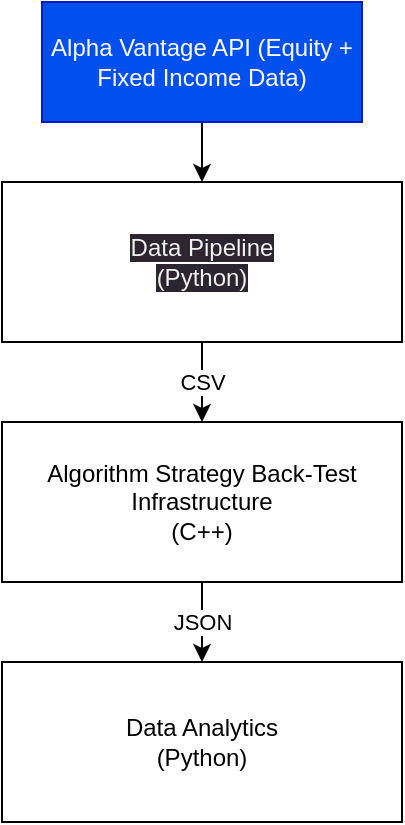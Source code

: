 <mxfile version="20.8.10" type="device"><diagram name="Page-1" id="M9jVB_lldoifSCqzQWsb"><mxGraphModel dx="984" dy="666" grid="1" gridSize="10" guides="1" tooltips="1" connect="1" arrows="1" fold="1" page="1" pageScale="1" pageWidth="850" pageHeight="1100" math="0" shadow="0"><root><mxCell id="0"/><mxCell id="1" parent="0"/><mxCell id="wiHrMHHX-o8PxiFM1CUq-12" value="JSON" style="edgeStyle=none;rounded=0;orthogonalLoop=1;jettySize=auto;html=1;" edge="1" parent="1" source="wiHrMHHX-o8PxiFM1CUq-2" target="wiHrMHHX-o8PxiFM1CUq-4"><mxGeometry relative="1" as="geometry"/></mxCell><mxCell id="wiHrMHHX-o8PxiFM1CUq-2" value="Algorithm Strategy Back-Test Infrastructure&lt;br&gt;(C++)" style="rounded=0;whiteSpace=wrap;html=1;" vertex="1" parent="1"><mxGeometry x="360" y="340" width="200" height="80" as="geometry"/></mxCell><mxCell id="wiHrMHHX-o8PxiFM1CUq-11" value="CSV" style="edgeStyle=none;rounded=0;orthogonalLoop=1;jettySize=auto;html=1;entryX=0.5;entryY=0;entryDx=0;entryDy=0;" edge="1" parent="1" source="wiHrMHHX-o8PxiFM1CUq-3" target="wiHrMHHX-o8PxiFM1CUq-2"><mxGeometry relative="1" as="geometry"/></mxCell><mxCell id="wiHrMHHX-o8PxiFM1CUq-3" value="&lt;span style=&quot;color: rgb(240, 240, 240); font-family: Helvetica; font-size: 12px; font-style: normal; font-variant-ligatures: normal; font-variant-caps: normal; font-weight: 400; letter-spacing: normal; orphans: 2; text-align: center; text-indent: 0px; text-transform: none; widows: 2; word-spacing: 0px; -webkit-text-stroke-width: 0px; background-color: rgb(42, 37, 47); text-decoration-thickness: initial; text-decoration-style: initial; text-decoration-color: initial; float: none; display: inline !important;&quot;&gt;Data Pipeline&lt;br&gt;(Python)&lt;br&gt;&lt;/span&gt;" style="rounded=0;whiteSpace=wrap;html=1;" vertex="1" parent="1"><mxGeometry x="360" y="220" width="200" height="80" as="geometry"/></mxCell><mxCell id="wiHrMHHX-o8PxiFM1CUq-4" value="Data Analytics&lt;br&gt;(Python)" style="rounded=0;whiteSpace=wrap;html=1;" vertex="1" parent="1"><mxGeometry x="360" y="460" width="200" height="80" as="geometry"/></mxCell><mxCell id="wiHrMHHX-o8PxiFM1CUq-10" style="rounded=0;orthogonalLoop=1;jettySize=auto;html=1;" edge="1" parent="1" source="wiHrMHHX-o8PxiFM1CUq-7" target="wiHrMHHX-o8PxiFM1CUq-3"><mxGeometry relative="1" as="geometry"/></mxCell><mxCell id="wiHrMHHX-o8PxiFM1CUq-7" value="Alpha Vantage API (Equity + Fixed Income Data)" style="rounded=0;whiteSpace=wrap;html=1;fillColor=#0050ef;fontColor=#ffffff;strokeColor=#001DBC;" vertex="1" parent="1"><mxGeometry x="380" y="130" width="160" height="60" as="geometry"/></mxCell></root></mxGraphModel></diagram></mxfile>